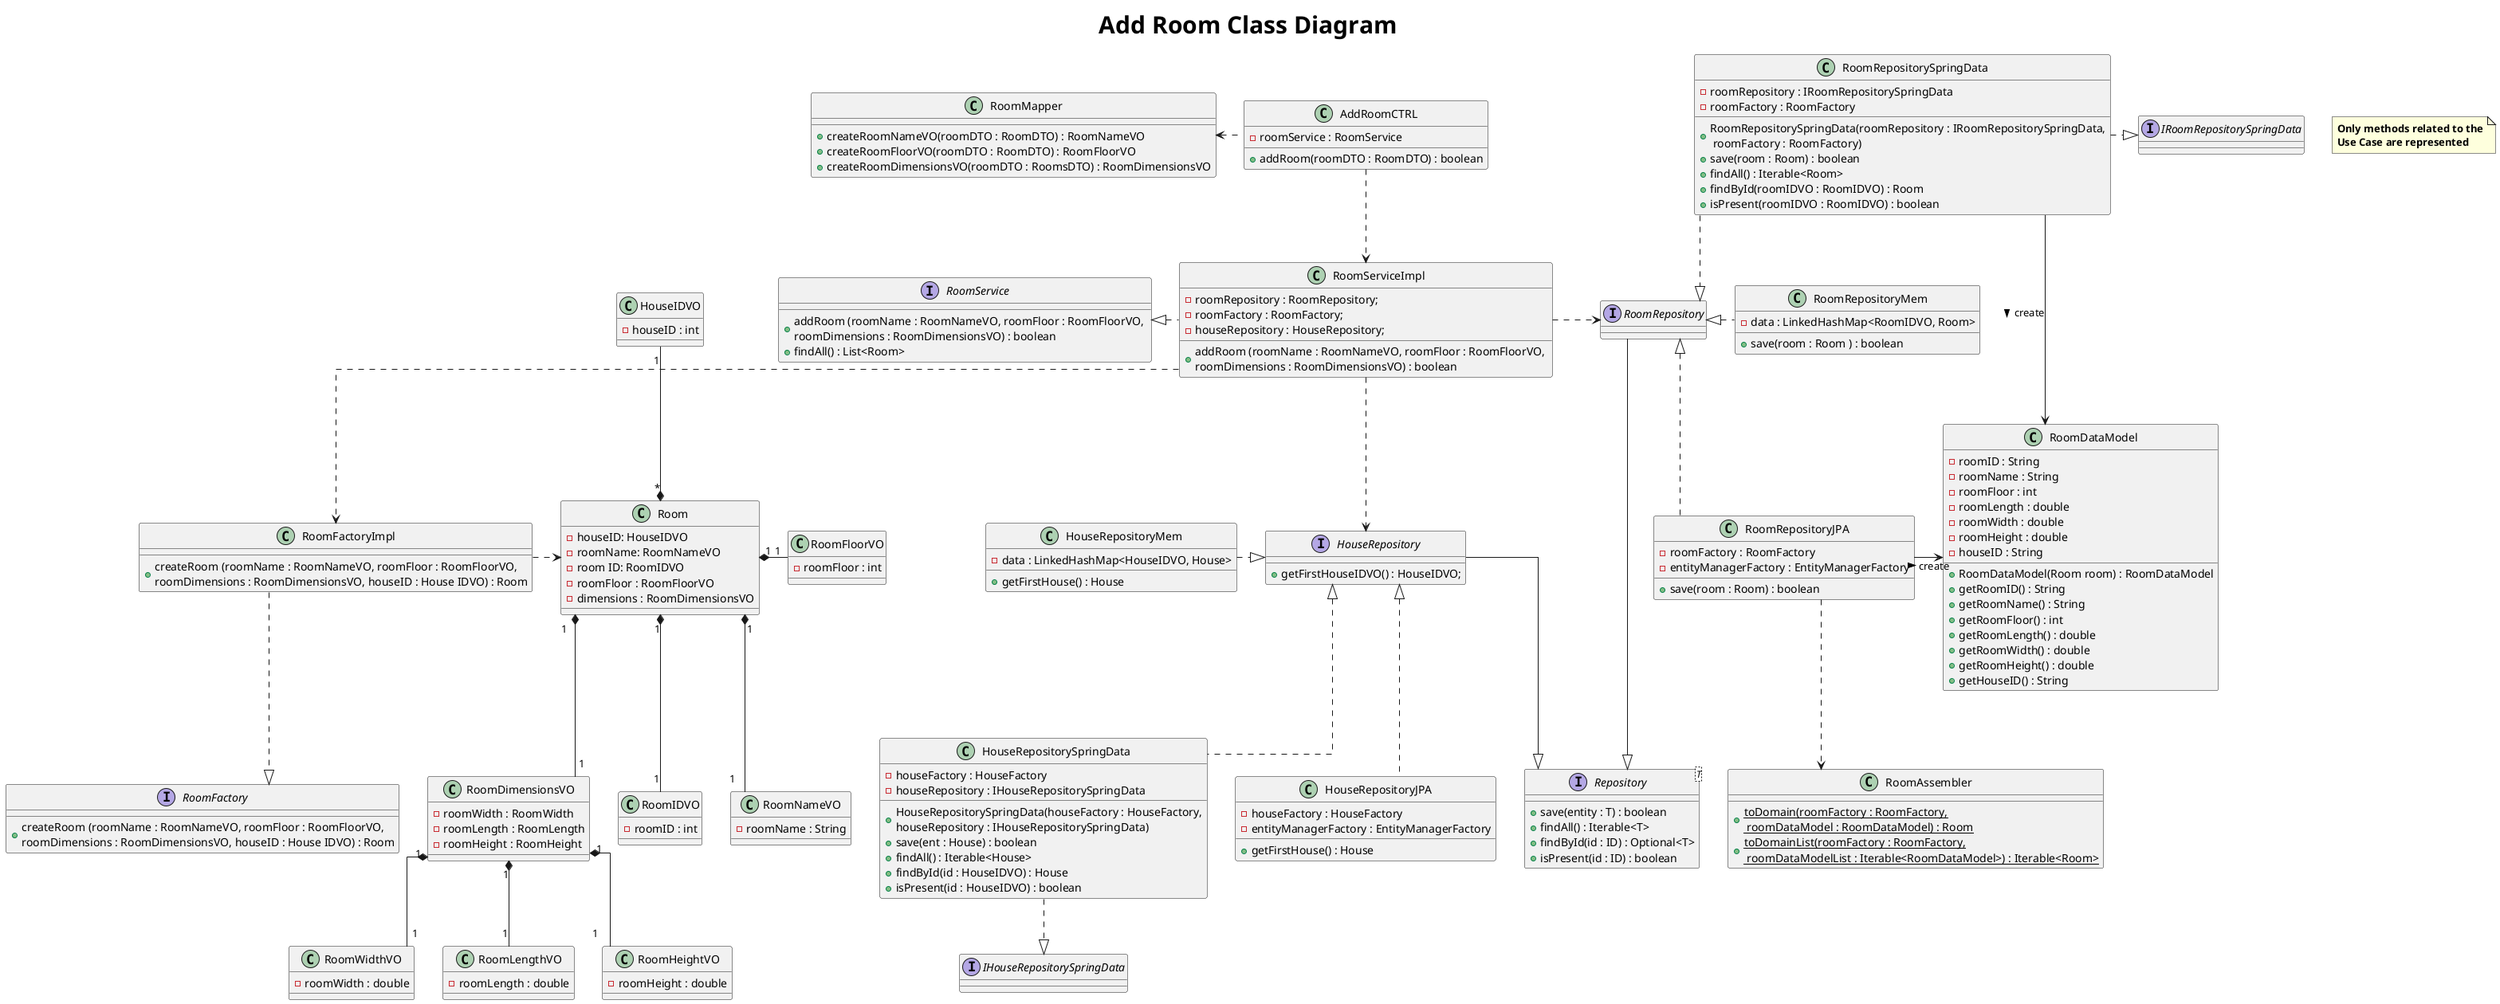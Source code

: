 Add Room Class Diagram

@startuml

title <size: 30> Add Room Class Diagram
note "<b>Only methods related to the\n<b>Use Case are represented" as N1
skinparam linetype ortho

interface Repository <T> {
    + save(entity : T) : boolean
    + findAll() : Iterable<T>
    + findById(id : ID) : Optional<T>
    + isPresent(id : ID) : boolean
}

interface HouseRepository {
    + getFirstHouseIDVO() : HouseIDVO;
}

interface RoomRepository {
}

interface RoomService{
    + addRoom (roomName : RoomNameVO, roomFloor : RoomFloorVO, \nroomDimensions : RoomDimensionsVO) : boolean
    + findAll() : List<Room>
}

class RoomMapper {
    + createRoomNameVO(roomDTO : RoomDTO) : RoomNameVO
    + createRoomFloorVO(roomDTO : RoomDTO) : RoomFloorVO
    + createRoomDimensionsVO(roomDTO : RoomsDTO) : RoomDimensionsVO
}


class AddRoomCTRL {
    - roomService : RoomService
    + addRoom(roomDTO : RoomDTO) : boolean
}

class RoomServiceImpl {
    - roomRepository : RoomRepository;
    - roomFactory : RoomFactory;
    - houseRepository : HouseRepository;
    + addRoom (roomName : RoomNameVO, roomFloor : RoomFloorVO, \nroomDimensions : RoomDimensionsVO) : boolean
}

class Room {
    - houseID: HouseIDVO
    - roomName: RoomNameVO
    - room ID: RoomIDVO
    - roomFloor : RoomFloorVO
    - dimensions : RoomDimensionsVO
}

class RoomDimensionsVO{
     - roomWidth : RoomWidth
     - roomLength : RoomLength
     - roomHeight : RoomHeight
}

class RoomWidthVO{
     - roomWidth : double
}

class RoomLengthVO{
     - roomLength : double
}

class RoomHeightVO{
     - roomHeight : double
}

class RoomIDVO{
     - roomID : int
}

class RoomNameVO{
     - roomName : String
}

class RoomFloorVO{
     - roomFloor : int
}

class HouseIDVO{
     - houseID : int
}
class HouseRepositoryMem{
    - data : LinkedHashMap<HouseIDVO, House>
    + getFirstHouse() : House
}

class RoomFactoryImpl{
    + createRoom (roomName : RoomNameVO, roomFloor : RoomFloorVO, \nroomDimensions : RoomDimensionsVO, houseID : House IDVO) : Room
}

interface RoomFactory {
    + createRoom (roomName : RoomNameVO, roomFloor : RoomFloorVO, \nroomDimensions : RoomDimensionsVO, houseID : House IDVO) : Room
}
class RoomRepositoryMem{
    - data : LinkedHashMap<RoomIDVO, Room>
    + save(room : Room ) : boolean
}

class HouseRepositoryJPA {
- houseFactory : HouseFactory
- entityManagerFactory : EntityManagerFactory
+ getFirstHouse() : House
}

class RoomRepositoryJPA {
- roomFactory : RoomFactory
- entityManagerFactory : EntityManagerFactory
+ save(room : Room) : boolean
}

class RoomDataModel {
- roomID : String
- roomName : String
- roomFloor : int
- roomLength : double
- roomWidth : double
- roomHeight : double
- houseID : String
+ RoomDataModel(Room room) : RoomDataModel
+ getRoomID() : String
+ getRoomName() : String
+ getRoomFloor() : int
+ getRoomLength() : double
+ getRoomWidth() : double
+ getRoomHeight() : double
+ getHouseID() : String
}

class RoomAssembler {
{static} + toDomain(roomFactory : RoomFactory,\n roomDataModel : RoomDataModel) : Room
{static} + toDomainList(roomFactory : RoomFactory,\n roomDataModelList : Iterable<RoomDataModel>) : Iterable<Room>
}

interface IHouseRepositorySpringData {
}

class HouseRepositorySpringData {
    - houseFactory : HouseFactory
    - houseRepository : IHouseRepositorySpringData
    + HouseRepositorySpringData(houseFactory : HouseFactory,\nhouseRepository : IHouseRepositorySpringData)
    + save(ent : House) : boolean
    + findAll() : Iterable<House>
    + findById(id : HouseIDVO) : House
    + isPresent(id : HouseIDVO) : boolean
}

interface IRoomRepositorySpringData {
}

class RoomRepositorySpringData {
    - roomRepository : IRoomRepositorySpringData
    - roomFactory : RoomFactory
    + RoomRepositorySpringData(roomRepository : IRoomRepositorySpringData,\n roomFactory : RoomFactory)
    + save(room : Room) : boolean
    + findAll() : Iterable<Room>
    + findById(roomIDVO : RoomIDVO) : Room
    + isPresent(roomIDVO : RoomIDVO) : boolean
}

AddRoomCTRL ..left> RoomMapper
AddRoomCTRL ..> RoomServiceImpl
RoomServiceImpl ..down> RoomFactoryImpl
RoomServiceImpl ..down> HouseRepository
RoomServiceImpl ..right> RoomRepository
RoomFactoryImpl ..right> Room
RoomFactoryImpl ..|> RoomFactory
HouseRepository <|.left HouseRepositoryMem
RoomRepository <|.down RoomRepositoryMem
HouseRepository --|> Repository
RoomRepository --|> Repository
RoomServiceImpl ..left|> RoomService
HouseRepository <|.. HouseRepositoryJPA
RoomRepository <|..down RoomRepositoryJPA
RoomRepositoryJPA ..> RoomAssembler
RoomRepositoryJPA -> RoomDataModel : create >
HouseRepository <|.. HouseRepositorySpringData
HouseRepositorySpringData -down.|> IHouseRepositorySpringData
RoomRepository <|.-up RoomRepositorySpringData
RoomRepositorySpringData -right.|> IRoomRepositorySpringData
RoomRepositorySpringData -> RoomDataModel : create >

' Aggregation relationships
Room "1" *--down "1" RoomNameVO
Room "1" *--down "1" RoomIDVO
Room "1" *--right "1" RoomFloorVO
Room "1" *--down "1" RoomDimensionsVO
Room "*" *--up "1" HouseIDVO
RoomDimensionsVO "1" *-- "1" RoomLengthVO
RoomDimensionsVO "1" *-- "1" RoomWidthVO
RoomDimensionsVO "1" *-- "1" RoomHeightVO

@enduml